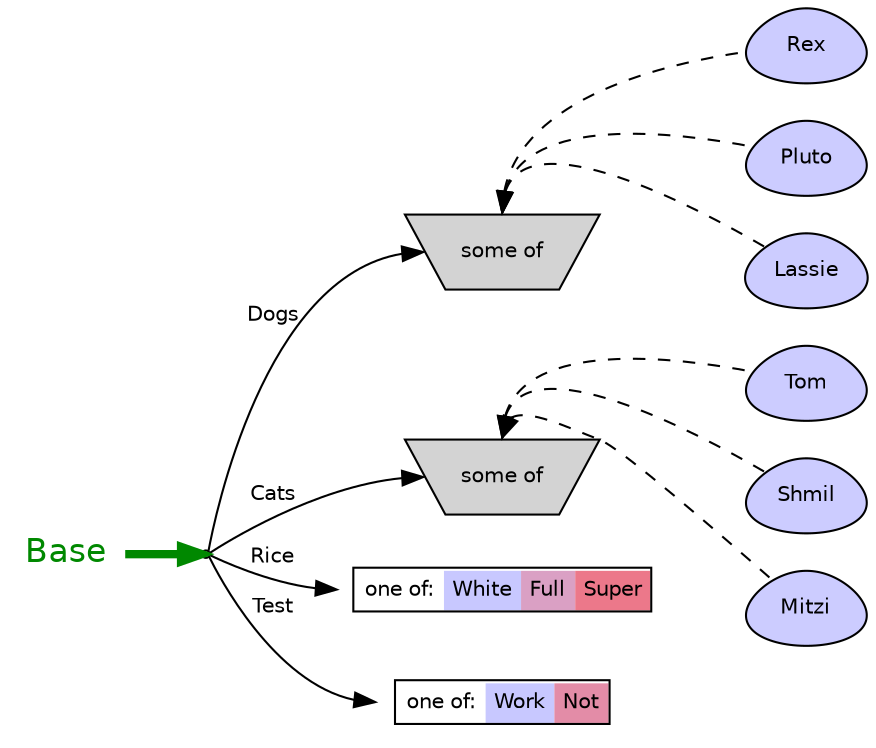 digraph decisionGraph {
edge [fontname="Helvetica" fontsize="10"]
node [fillcolor="lightgray" style="filled" fontname="Helvetica" fontsize="10"]
rankdir=LR

Base[shape="point"]
Dogs[shape="invtrapezium" label="some of"]
Dogs_Rex[label="Rex" shape="egg" fillcolor="#CCCCFF"]
Dogs_Pluto[label="Pluto" shape="egg" fillcolor="#CCCCFF"]
Dogs_Lassie[label="Lassie" shape="egg" fillcolor="#CCCCFF"]
Cats[shape="invtrapezium" label="some of"]
Cats_Tom[label="Tom" shape="egg" fillcolor="#CCCCFF"]
Cats_Shmil[label="Shmil" shape="egg" fillcolor="#CCCCFF"]
Cats_Mitzi[label="Mitzi" shape="egg" fillcolor="#CCCCFF"]
Rice[shape="none" fillcolor="none" label=<<TABLE border="1" cellborder="0" cellspacing="0" cellpadding="4"><TR><TD>one of:</TD><TD BGCOLOR="#c8c8ff">White</TD><TD BGCOLOR="#daa0c4">Full</TD><TD BGCOLOR="#ec788a">Super</TD></TR></TABLE>>]
Test[shape="none" fillcolor="none" label=<<TABLE border="1" cellborder="0" cellspacing="0" cellpadding="4"><TR><TD>one of:</TD><TD BGCOLOR="#c8c8ff">Work</TD><TD BGCOLOR="#e38ca7">Not</TD></TR></TABLE>>]
Base -> Dogs:w [label="Dogs"]
Dogs:n -> Dogs_Rex[ dir="back" style="dashed"]
Dogs:n -> Dogs_Pluto[ dir="back" style="dashed"]
Dogs:n -> Dogs_Lassie[ dir="back" style="dashed"]
Base -> Cats:w [label="Cats"]
Cats:n -> Cats_Tom[ dir="back" style="dashed"]
Cats:n -> Cats_Shmil[ dir="back" style="dashed"]
Cats:n -> Cats_Mitzi[ dir="back" style="dashed"]
Base -> Rice:w [label="Rice"]
Base -> Test:w [label="Test"]
start[ fillcolor="transparent" shape="none" fontcolor="#008800" fontsize="16" label="Base" ]
start -> Base[ penwidth="4.0" color="#008800" ]
{rank=source; start}
}
